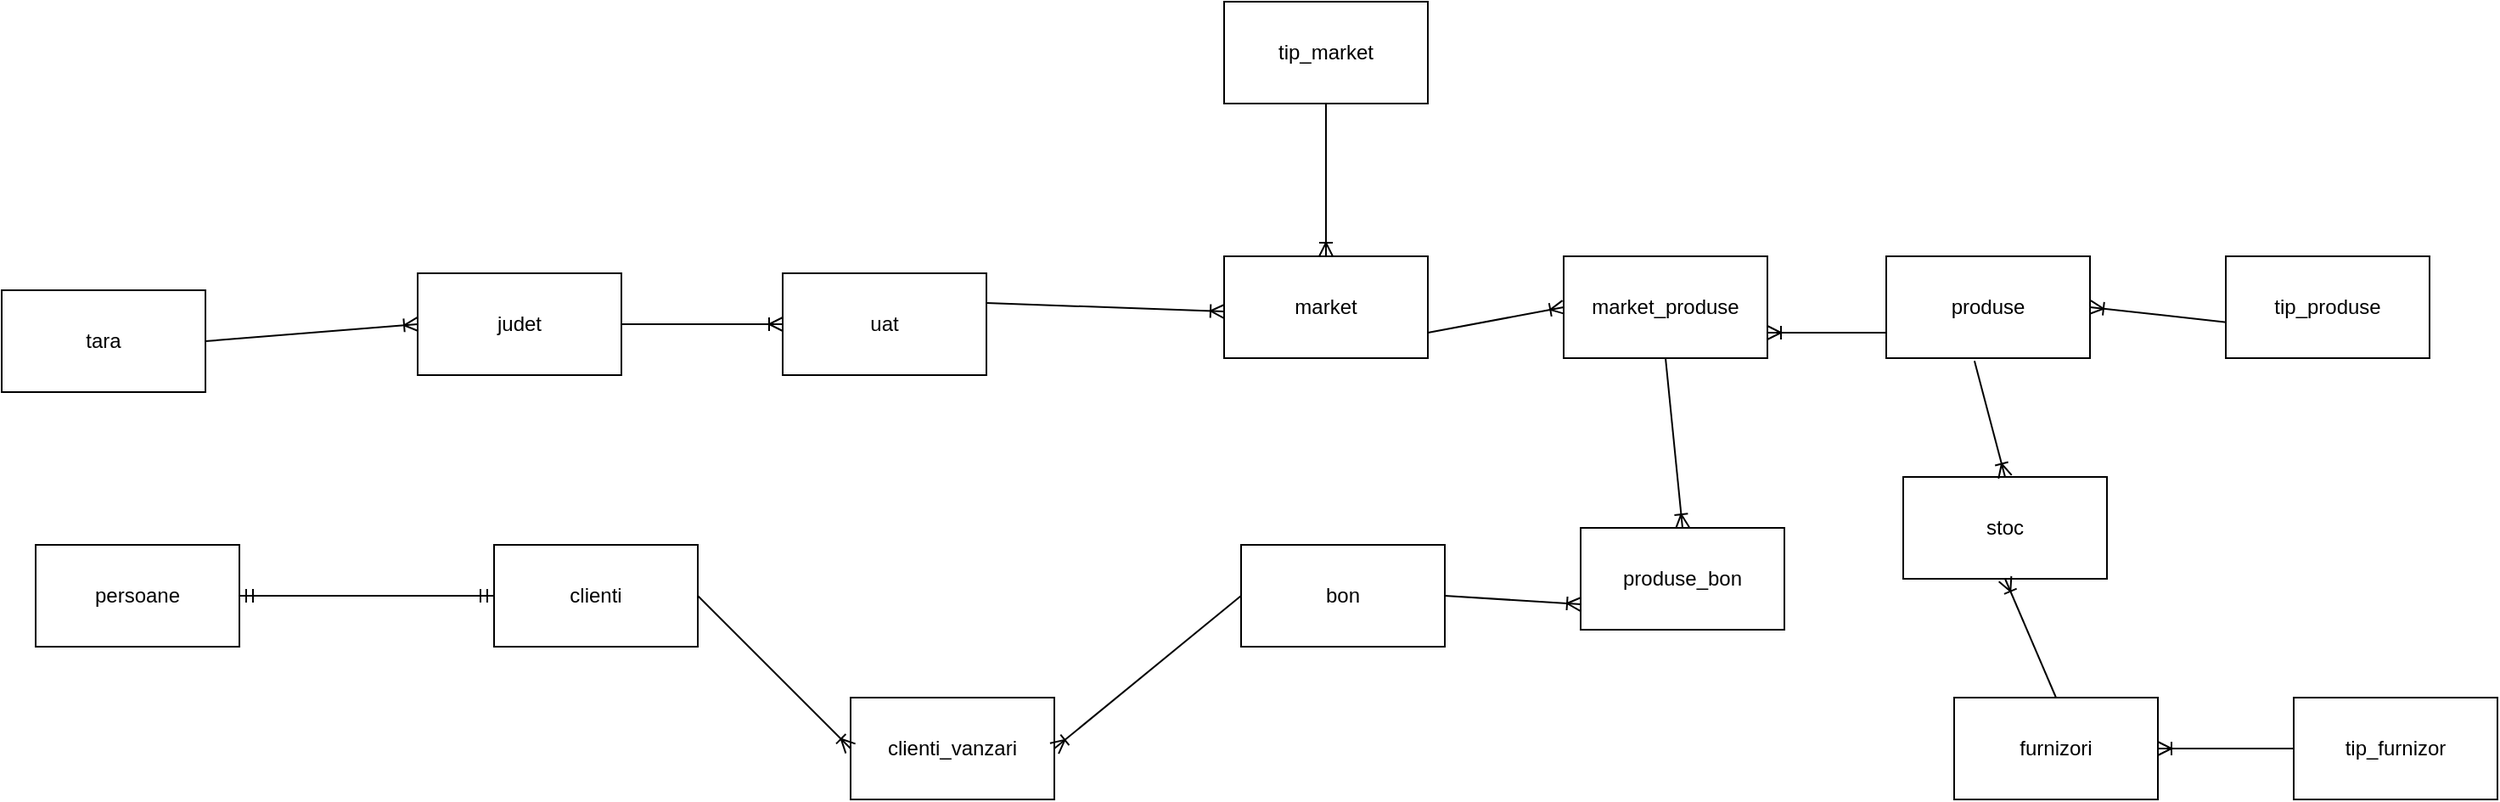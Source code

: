 <mxfile version="26.0.5">
  <diagram name="Page-1" id="-S-GobcB35B68QLf8V6f">
    <mxGraphModel dx="1400" dy="1796" grid="1" gridSize="10" guides="1" tooltips="1" connect="1" arrows="1" fold="1" page="1" pageScale="1" pageWidth="850" pageHeight="1100" math="0" shadow="0">
      <root>
        <mxCell id="0" />
        <mxCell id="1" parent="0" />
        <mxCell id="qZx7lZ6UvHh4e0g7V4Rf-1" value="tara" style="rounded=0;whiteSpace=wrap;html=1;" parent="1" vertex="1">
          <mxGeometry x="120" y="30" width="120" height="60" as="geometry" />
        </mxCell>
        <mxCell id="qZx7lZ6UvHh4e0g7V4Rf-2" value="market" style="rounded=0;whiteSpace=wrap;html=1;" parent="1" vertex="1">
          <mxGeometry x="840" y="10" width="120" height="60" as="geometry" />
        </mxCell>
        <mxCell id="qZx7lZ6UvHh4e0g7V4Rf-3" value="bon" style="rounded=0;whiteSpace=wrap;html=1;" parent="1" vertex="1">
          <mxGeometry x="850" y="180" width="120" height="60" as="geometry" />
        </mxCell>
        <mxCell id="qZx7lZ6UvHh4e0g7V4Rf-4" value="stoc" style="rounded=0;whiteSpace=wrap;html=1;" parent="1" vertex="1">
          <mxGeometry x="1240" y="140" width="120" height="60" as="geometry" />
        </mxCell>
        <mxCell id="qZx7lZ6UvHh4e0g7V4Rf-5" value="furnizori" style="rounded=0;whiteSpace=wrap;html=1;" parent="1" vertex="1">
          <mxGeometry x="1270" y="270" width="120" height="60" as="geometry" />
        </mxCell>
        <mxCell id="Ags8xssxzjcBr3NvuwEO-2" value="" style="fontSize=12;html=1;endArrow=ERoneToMany;rounded=0;exitX=1;exitY=0.5;exitDx=0;exitDy=0;entryX=0;entryY=0.5;entryDx=0;entryDy=0;" edge="1" parent="1" source="qZx7lZ6UvHh4e0g7V4Rf-1" target="Ags8xssxzjcBr3NvuwEO-3">
          <mxGeometry width="100" height="100" relative="1" as="geometry">
            <mxPoint x="280" y="130" as="sourcePoint" />
            <mxPoint x="390" y="-20" as="targetPoint" />
          </mxGeometry>
        </mxCell>
        <mxCell id="Ags8xssxzjcBr3NvuwEO-3" value="judet" style="rounded=0;whiteSpace=wrap;html=1;" vertex="1" parent="1">
          <mxGeometry x="365" y="20" width="120" height="60" as="geometry" />
        </mxCell>
        <mxCell id="Ags8xssxzjcBr3NvuwEO-4" value="uat" style="rounded=0;whiteSpace=wrap;html=1;" vertex="1" parent="1">
          <mxGeometry x="580" y="20" width="120" height="60" as="geometry" />
        </mxCell>
        <mxCell id="Ags8xssxzjcBr3NvuwEO-6" value="tip_market" style="rounded=0;whiteSpace=wrap;html=1;" vertex="1" parent="1">
          <mxGeometry x="840" y="-140" width="120" height="60" as="geometry" />
        </mxCell>
        <mxCell id="Ags8xssxzjcBr3NvuwEO-7" value="persoane" style="rounded=0;whiteSpace=wrap;html=1;" vertex="1" parent="1">
          <mxGeometry x="140" y="180" width="120" height="60" as="geometry" />
        </mxCell>
        <mxCell id="Ags8xssxzjcBr3NvuwEO-8" value="clienti" style="rounded=0;whiteSpace=wrap;html=1;" vertex="1" parent="1">
          <mxGeometry x="410" y="180" width="120" height="60" as="geometry" />
        </mxCell>
        <mxCell id="Ags8xssxzjcBr3NvuwEO-9" value="produse" style="rounded=0;whiteSpace=wrap;html=1;" vertex="1" parent="1">
          <mxGeometry x="1230" y="10" width="120" height="60" as="geometry" />
        </mxCell>
        <mxCell id="Ags8xssxzjcBr3NvuwEO-10" value="tip_produse" style="rounded=0;whiteSpace=wrap;html=1;" vertex="1" parent="1">
          <mxGeometry x="1430" y="10" width="120" height="60" as="geometry" />
        </mxCell>
        <mxCell id="Ags8xssxzjcBr3NvuwEO-11" value="tip_furnizor" style="rounded=0;whiteSpace=wrap;html=1;" vertex="1" parent="1">
          <mxGeometry x="1470" y="270" width="120" height="60" as="geometry" />
        </mxCell>
        <mxCell id="Ags8xssxzjcBr3NvuwEO-12" value="" style="edgeStyle=entityRelationEdgeStyle;fontSize=12;html=1;endArrow=ERoneToMany;rounded=0;exitX=1;exitY=0.5;exitDx=0;exitDy=0;entryX=0;entryY=0.5;entryDx=0;entryDy=0;" edge="1" parent="1" source="Ags8xssxzjcBr3NvuwEO-3" target="Ags8xssxzjcBr3NvuwEO-4">
          <mxGeometry width="100" height="100" relative="1" as="geometry">
            <mxPoint x="530" y="70" as="sourcePoint" />
            <mxPoint x="660" y="70" as="targetPoint" />
          </mxGeometry>
        </mxCell>
        <mxCell id="Ags8xssxzjcBr3NvuwEO-14" value="" style="fontSize=12;html=1;endArrow=ERoneToMany;rounded=0;entryX=0;entryY=0.75;entryDx=0;entryDy=0;" edge="1" parent="1">
          <mxGeometry width="100" height="100" relative="1" as="geometry">
            <mxPoint x="700" y="37.5" as="sourcePoint" />
            <mxPoint x="840" y="42.5" as="targetPoint" />
          </mxGeometry>
        </mxCell>
        <mxCell id="Ags8xssxzjcBr3NvuwEO-17" value="" style="fontSize=12;html=1;endArrow=ERoneToMany;rounded=0;exitX=0.5;exitY=1;exitDx=0;exitDy=0;entryX=0.5;entryY=0;entryDx=0;entryDy=0;elbow=vertical;" edge="1" parent="1" source="Ags8xssxzjcBr3NvuwEO-6" target="qZx7lZ6UvHh4e0g7V4Rf-2">
          <mxGeometry width="100" height="100" relative="1" as="geometry">
            <mxPoint x="760" y="-160" as="sourcePoint" />
            <mxPoint x="880" y="-10" as="targetPoint" />
          </mxGeometry>
        </mxCell>
        <mxCell id="Ags8xssxzjcBr3NvuwEO-18" value="" style="edgeStyle=entityRelationEdgeStyle;fontSize=12;html=1;endArrow=ERmandOne;startArrow=ERmandOne;rounded=0;exitX=1;exitY=0.5;exitDx=0;exitDy=0;entryX=0;entryY=0.5;entryDx=0;entryDy=0;" edge="1" parent="1" source="Ags8xssxzjcBr3NvuwEO-7" target="Ags8xssxzjcBr3NvuwEO-8">
          <mxGeometry width="100" height="100" relative="1" as="geometry">
            <mxPoint x="510" y="165" as="sourcePoint" />
            <mxPoint x="500" y="255" as="targetPoint" />
          </mxGeometry>
        </mxCell>
        <mxCell id="Ags8xssxzjcBr3NvuwEO-22" value="clienti_vanzari" style="rounded=0;whiteSpace=wrap;html=1;" vertex="1" parent="1">
          <mxGeometry x="620" y="270" width="120" height="60" as="geometry" />
        </mxCell>
        <mxCell id="Ags8xssxzjcBr3NvuwEO-23" value="" style="fontSize=12;html=1;endArrow=ERoneToMany;rounded=0;exitX=0;exitY=0.5;exitDx=0;exitDy=0;entryX=1;entryY=0.5;entryDx=0;entryDy=0;" edge="1" parent="1" source="qZx7lZ6UvHh4e0g7V4Rf-3" target="Ags8xssxzjcBr3NvuwEO-22">
          <mxGeometry width="100" height="100" relative="1" as="geometry">
            <mxPoint x="570" y="280" as="sourcePoint" />
            <mxPoint x="670" y="180" as="targetPoint" />
          </mxGeometry>
        </mxCell>
        <mxCell id="Ags8xssxzjcBr3NvuwEO-24" value="" style="fontSize=12;html=1;endArrow=ERoneToMany;rounded=0;exitX=1;exitY=0.5;exitDx=0;exitDy=0;entryX=0;entryY=0.5;entryDx=0;entryDy=0;" edge="1" parent="1" source="Ags8xssxzjcBr3NvuwEO-8" target="Ags8xssxzjcBr3NvuwEO-22">
          <mxGeometry width="100" height="100" relative="1" as="geometry">
            <mxPoint x="570" y="280" as="sourcePoint" />
            <mxPoint x="670" y="180" as="targetPoint" />
          </mxGeometry>
        </mxCell>
        <mxCell id="Ags8xssxzjcBr3NvuwEO-26" value="" style="fontSize=12;html=1;endArrow=ERoneToMany;rounded=0;exitX=0.003;exitY=0.647;exitDx=0;exitDy=0;exitPerimeter=0;entryX=1;entryY=0.5;entryDx=0;entryDy=0;" edge="1" parent="1" source="Ags8xssxzjcBr3NvuwEO-10" target="Ags8xssxzjcBr3NvuwEO-9">
          <mxGeometry width="100" height="100" relative="1" as="geometry">
            <mxPoint x="1330" y="150" as="sourcePoint" />
            <mxPoint x="1430" y="50" as="targetPoint" />
          </mxGeometry>
        </mxCell>
        <mxCell id="Ags8xssxzjcBr3NvuwEO-27" value="" style="fontSize=12;html=1;endArrow=ERoneToMany;rounded=0;exitX=0;exitY=0.5;exitDx=0;exitDy=0;entryX=1;entryY=0.5;entryDx=0;entryDy=0;" edge="1" parent="1" source="Ags8xssxzjcBr3NvuwEO-11" target="qZx7lZ6UvHh4e0g7V4Rf-5">
          <mxGeometry width="100" height="100" relative="1" as="geometry">
            <mxPoint x="680" y="370" as="sourcePoint" />
            <mxPoint x="780" y="270" as="targetPoint" />
          </mxGeometry>
        </mxCell>
        <mxCell id="Ags8xssxzjcBr3NvuwEO-29" value="" style="fontSize=12;html=1;endArrow=ERoneToMany;rounded=0;exitX=0.433;exitY=1.027;exitDx=0;exitDy=0;exitPerimeter=0;entryX=0.5;entryY=0;entryDx=0;entryDy=0;" edge="1" parent="1" source="Ags8xssxzjcBr3NvuwEO-9" target="qZx7lZ6UvHh4e0g7V4Rf-4">
          <mxGeometry width="100" height="100" relative="1" as="geometry">
            <mxPoint x="1550" y="310" as="sourcePoint" />
            <mxPoint x="1650" y="210" as="targetPoint" />
          </mxGeometry>
        </mxCell>
        <mxCell id="Ags8xssxzjcBr3NvuwEO-30" value="" style="fontSize=12;html=1;endArrow=ERoneToMany;rounded=0;entryX=0.5;entryY=1;entryDx=0;entryDy=0;" edge="1" parent="1" target="qZx7lZ6UvHh4e0g7V4Rf-4">
          <mxGeometry width="100" height="100" relative="1" as="geometry">
            <mxPoint x="1330" y="270" as="sourcePoint" />
            <mxPoint x="1320" y="320" as="targetPoint" />
          </mxGeometry>
        </mxCell>
        <mxCell id="Ags8xssxzjcBr3NvuwEO-31" value="" style="fontSize=12;html=1;endArrow=ERoneToMany;rounded=0;entryX=0;entryY=0.5;entryDx=0;entryDy=0;exitX=1;exitY=0.75;exitDx=0;exitDy=0;" edge="1" parent="1" source="qZx7lZ6UvHh4e0g7V4Rf-2" target="Ags8xssxzjcBr3NvuwEO-34">
          <mxGeometry width="100" height="100" relative="1" as="geometry">
            <mxPoint x="960" y="120" as="sourcePoint" />
            <mxPoint x="1190" y="20" as="targetPoint" />
          </mxGeometry>
        </mxCell>
        <mxCell id="Ags8xssxzjcBr3NvuwEO-34" value="market_produse" style="rounded=0;whiteSpace=wrap;html=1;" vertex="1" parent="1">
          <mxGeometry x="1040" y="10" width="120" height="60" as="geometry" />
        </mxCell>
        <mxCell id="Ags8xssxzjcBr3NvuwEO-35" value="" style="edgeStyle=entityRelationEdgeStyle;fontSize=12;html=1;endArrow=ERoneToMany;rounded=0;exitX=0;exitY=0.75;exitDx=0;exitDy=0;entryX=1;entryY=0.75;entryDx=0;entryDy=0;" edge="1" parent="1" source="Ags8xssxzjcBr3NvuwEO-9" target="Ags8xssxzjcBr3NvuwEO-34">
          <mxGeometry width="100" height="100" relative="1" as="geometry">
            <mxPoint x="1170" y="-10" as="sourcePoint" />
            <mxPoint x="1270" y="-110" as="targetPoint" />
          </mxGeometry>
        </mxCell>
        <mxCell id="Ags8xssxzjcBr3NvuwEO-36" value="produse_bon" style="rounded=0;whiteSpace=wrap;html=1;" vertex="1" parent="1">
          <mxGeometry x="1050" y="170" width="120" height="60" as="geometry" />
        </mxCell>
        <mxCell id="Ags8xssxzjcBr3NvuwEO-37" value="" style="fontSize=12;html=1;endArrow=ERoneToMany;rounded=0;exitX=0.5;exitY=1;exitDx=0;exitDy=0;entryX=0.5;entryY=0;entryDx=0;entryDy=0;" edge="1" parent="1" source="Ags8xssxzjcBr3NvuwEO-34" target="Ags8xssxzjcBr3NvuwEO-36">
          <mxGeometry width="100" height="100" relative="1" as="geometry">
            <mxPoint x="1040" y="110" as="sourcePoint" />
            <mxPoint x="1190" y="225" as="targetPoint" />
          </mxGeometry>
        </mxCell>
        <mxCell id="Ags8xssxzjcBr3NvuwEO-38" value="" style="fontSize=12;html=1;endArrow=ERoneToMany;rounded=0;exitX=1;exitY=0.5;exitDx=0;exitDy=0;entryX=0;entryY=0.75;entryDx=0;entryDy=0;" edge="1" parent="1" source="qZx7lZ6UvHh4e0g7V4Rf-3" target="Ags8xssxzjcBr3NvuwEO-36">
          <mxGeometry width="100" height="100" relative="1" as="geometry">
            <mxPoint x="1030" y="230" as="sourcePoint" />
            <mxPoint x="1130" y="130" as="targetPoint" />
          </mxGeometry>
        </mxCell>
      </root>
    </mxGraphModel>
  </diagram>
</mxfile>

